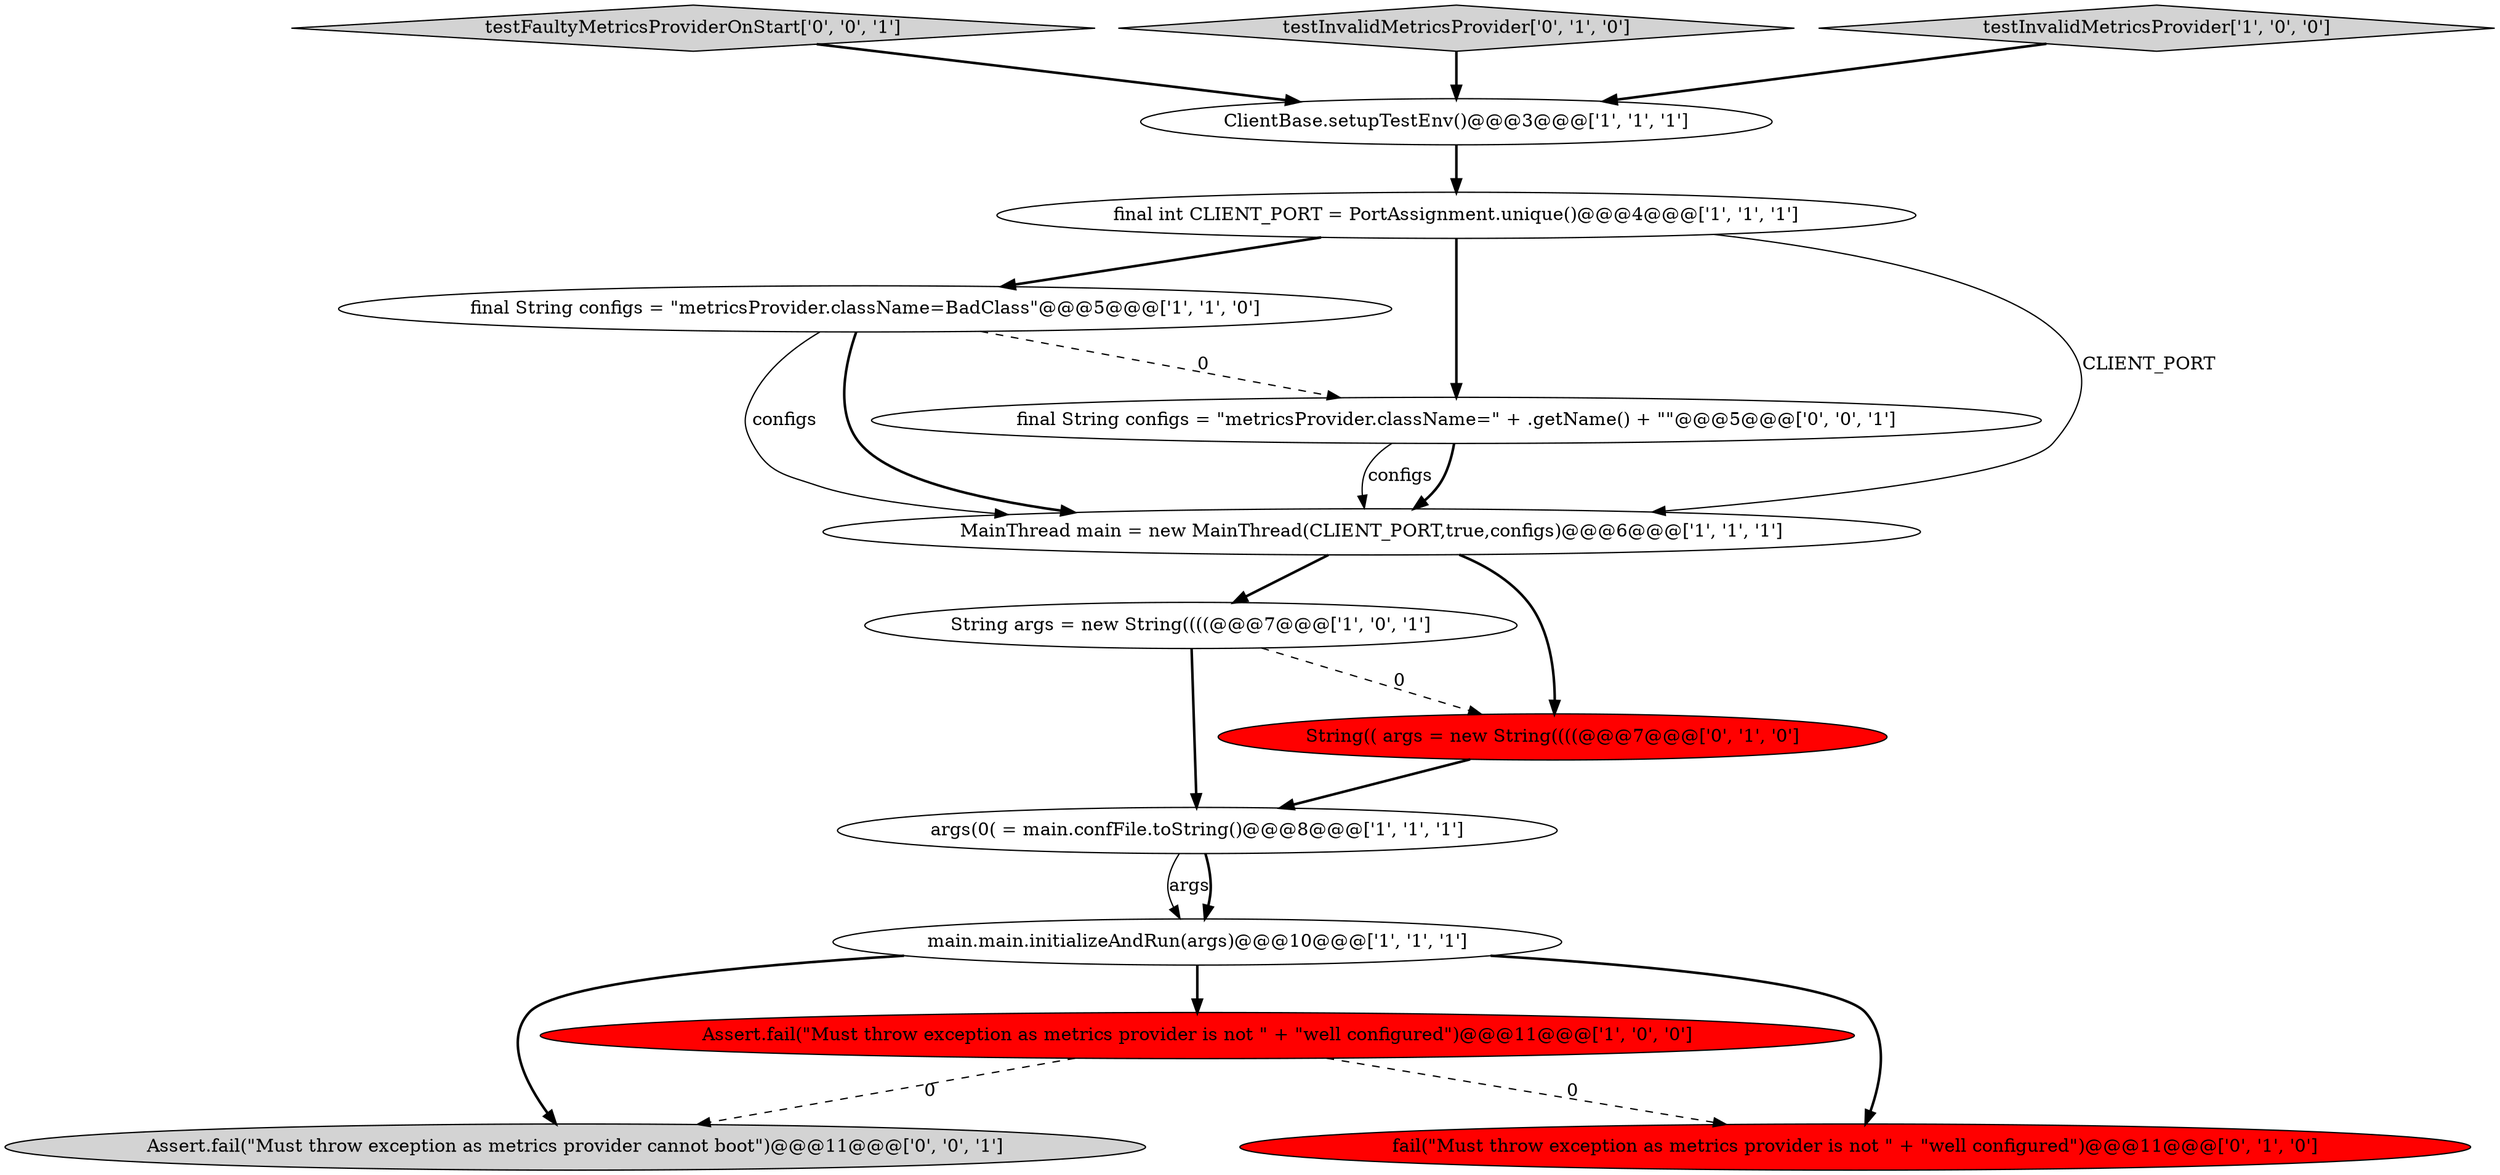 digraph {
13 [style = filled, label = "Assert.fail(\"Must throw exception as metrics provider cannot boot\")@@@11@@@['0', '0', '1']", fillcolor = lightgray, shape = ellipse image = "AAA0AAABBB3BBB"];
5 [style = filled, label = "String args = new String((((@@@7@@@['1', '0', '1']", fillcolor = white, shape = ellipse image = "AAA0AAABBB1BBB"];
14 [style = filled, label = "testFaultyMetricsProviderOnStart['0', '0', '1']", fillcolor = lightgray, shape = diamond image = "AAA0AAABBB3BBB"];
11 [style = filled, label = "String(( args = new String((((@@@7@@@['0', '1', '0']", fillcolor = red, shape = ellipse image = "AAA1AAABBB2BBB"];
12 [style = filled, label = "final String configs = \"metricsProvider.className=\" + .getName() + \"\"@@@5@@@['0', '0', '1']", fillcolor = white, shape = ellipse image = "AAA0AAABBB3BBB"];
2 [style = filled, label = "args(0( = main.confFile.toString()@@@8@@@['1', '1', '1']", fillcolor = white, shape = ellipse image = "AAA0AAABBB1BBB"];
6 [style = filled, label = "Assert.fail(\"Must throw exception as metrics provider is not \" + \"well configured\")@@@11@@@['1', '0', '0']", fillcolor = red, shape = ellipse image = "AAA1AAABBB1BBB"];
8 [style = filled, label = "ClientBase.setupTestEnv()@@@3@@@['1', '1', '1']", fillcolor = white, shape = ellipse image = "AAA0AAABBB1BBB"];
3 [style = filled, label = "final String configs = \"metricsProvider.className=BadClass\"@@@5@@@['1', '1', '0']", fillcolor = white, shape = ellipse image = "AAA0AAABBB1BBB"];
10 [style = filled, label = "testInvalidMetricsProvider['0', '1', '0']", fillcolor = lightgray, shape = diamond image = "AAA0AAABBB2BBB"];
1 [style = filled, label = "final int CLIENT_PORT = PortAssignment.unique()@@@4@@@['1', '1', '1']", fillcolor = white, shape = ellipse image = "AAA0AAABBB1BBB"];
0 [style = filled, label = "testInvalidMetricsProvider['1', '0', '0']", fillcolor = lightgray, shape = diamond image = "AAA0AAABBB1BBB"];
9 [style = filled, label = "fail(\"Must throw exception as metrics provider is not \" + \"well configured\")@@@11@@@['0', '1', '0']", fillcolor = red, shape = ellipse image = "AAA1AAABBB2BBB"];
7 [style = filled, label = "MainThread main = new MainThread(CLIENT_PORT,true,configs)@@@6@@@['1', '1', '1']", fillcolor = white, shape = ellipse image = "AAA0AAABBB1BBB"];
4 [style = filled, label = "main.main.initializeAndRun(args)@@@10@@@['1', '1', '1']", fillcolor = white, shape = ellipse image = "AAA0AAABBB1BBB"];
4->9 [style = bold, label=""];
7->11 [style = bold, label=""];
4->6 [style = bold, label=""];
3->7 [style = solid, label="configs"];
4->13 [style = bold, label=""];
6->9 [style = dashed, label="0"];
1->3 [style = bold, label=""];
2->4 [style = solid, label="args"];
2->4 [style = bold, label=""];
12->7 [style = bold, label=""];
11->2 [style = bold, label=""];
8->1 [style = bold, label=""];
5->2 [style = bold, label=""];
7->5 [style = bold, label=""];
3->12 [style = dashed, label="0"];
6->13 [style = dashed, label="0"];
10->8 [style = bold, label=""];
5->11 [style = dashed, label="0"];
3->7 [style = bold, label=""];
0->8 [style = bold, label=""];
1->12 [style = bold, label=""];
14->8 [style = bold, label=""];
1->7 [style = solid, label="CLIENT_PORT"];
12->7 [style = solid, label="configs"];
}
